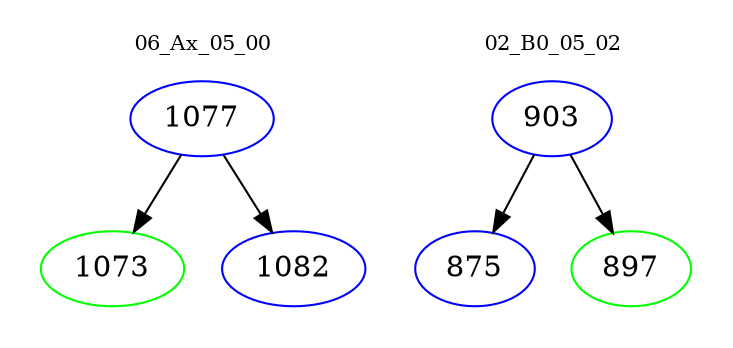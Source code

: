 digraph{
subgraph cluster_0 {
color = white
label = "06_Ax_05_00";
fontsize=10;
T0_1077 [label="1077", color="blue"]
T0_1077 -> T0_1073 [color="black"]
T0_1073 [label="1073", color="green"]
T0_1077 -> T0_1082 [color="black"]
T0_1082 [label="1082", color="blue"]
}
subgraph cluster_1 {
color = white
label = "02_B0_05_02";
fontsize=10;
T1_903 [label="903", color="blue"]
T1_903 -> T1_875 [color="black"]
T1_875 [label="875", color="blue"]
T1_903 -> T1_897 [color="black"]
T1_897 [label="897", color="green"]
}
}
